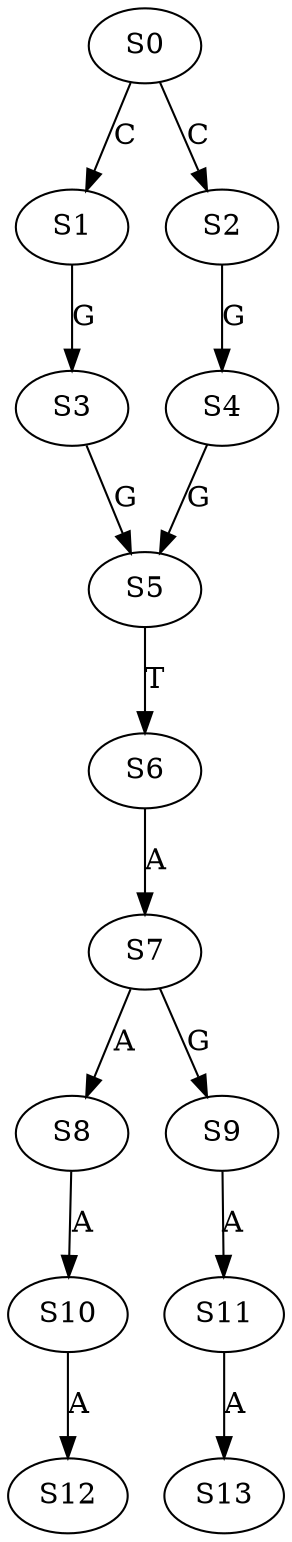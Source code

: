 strict digraph  {
	S0 -> S1 [ label = C ];
	S0 -> S2 [ label = C ];
	S1 -> S3 [ label = G ];
	S2 -> S4 [ label = G ];
	S3 -> S5 [ label = G ];
	S4 -> S5 [ label = G ];
	S5 -> S6 [ label = T ];
	S6 -> S7 [ label = A ];
	S7 -> S8 [ label = A ];
	S7 -> S9 [ label = G ];
	S8 -> S10 [ label = A ];
	S9 -> S11 [ label = A ];
	S10 -> S12 [ label = A ];
	S11 -> S13 [ label = A ];
}
